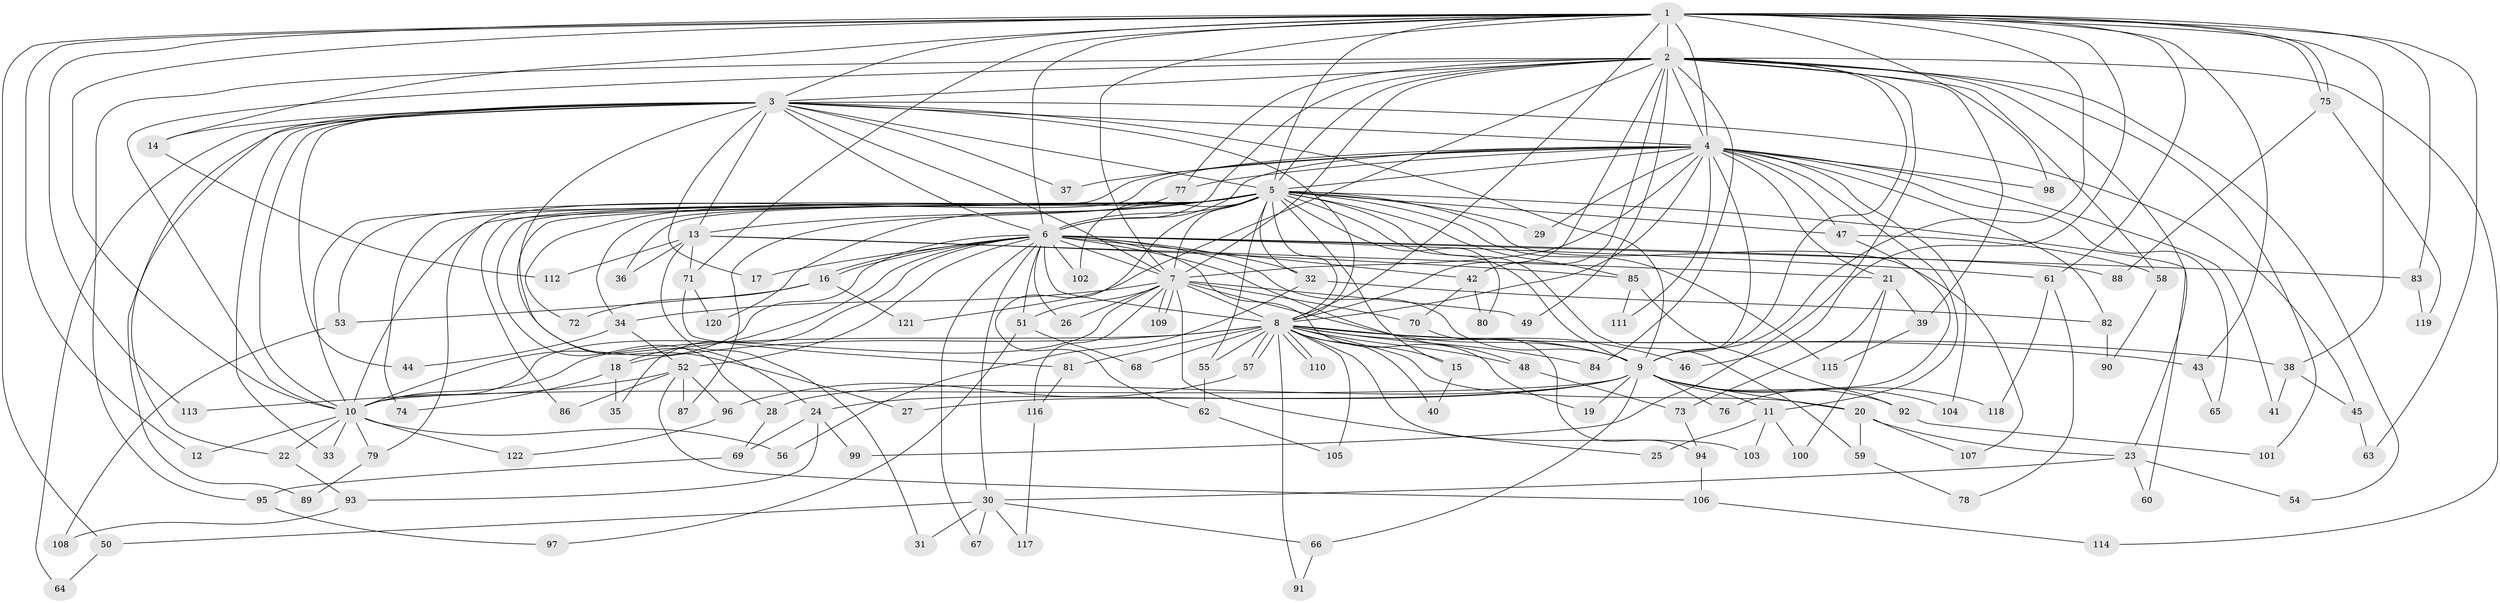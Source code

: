 // Generated by graph-tools (version 1.1) at 2025/49/03/09/25 03:49:35]
// undirected, 122 vertices, 269 edges
graph export_dot {
graph [start="1"]
  node [color=gray90,style=filled];
  1;
  2;
  3;
  4;
  5;
  6;
  7;
  8;
  9;
  10;
  11;
  12;
  13;
  14;
  15;
  16;
  17;
  18;
  19;
  20;
  21;
  22;
  23;
  24;
  25;
  26;
  27;
  28;
  29;
  30;
  31;
  32;
  33;
  34;
  35;
  36;
  37;
  38;
  39;
  40;
  41;
  42;
  43;
  44;
  45;
  46;
  47;
  48;
  49;
  50;
  51;
  52;
  53;
  54;
  55;
  56;
  57;
  58;
  59;
  60;
  61;
  62;
  63;
  64;
  65;
  66;
  67;
  68;
  69;
  70;
  71;
  72;
  73;
  74;
  75;
  76;
  77;
  78;
  79;
  80;
  81;
  82;
  83;
  84;
  85;
  86;
  87;
  88;
  89;
  90;
  91;
  92;
  93;
  94;
  95;
  96;
  97;
  98;
  99;
  100;
  101;
  102;
  103;
  104;
  105;
  106;
  107;
  108;
  109;
  110;
  111;
  112;
  113;
  114;
  115;
  116;
  117;
  118;
  119;
  120;
  121;
  122;
  1 -- 2;
  1 -- 3;
  1 -- 4;
  1 -- 5;
  1 -- 6;
  1 -- 7;
  1 -- 8;
  1 -- 9;
  1 -- 10;
  1 -- 12;
  1 -- 14;
  1 -- 38;
  1 -- 43;
  1 -- 46;
  1 -- 50;
  1 -- 61;
  1 -- 63;
  1 -- 71;
  1 -- 75;
  1 -- 75;
  1 -- 83;
  1 -- 98;
  1 -- 113;
  2 -- 3;
  2 -- 4;
  2 -- 5;
  2 -- 6;
  2 -- 7;
  2 -- 8;
  2 -- 9;
  2 -- 10;
  2 -- 23;
  2 -- 39;
  2 -- 42;
  2 -- 49;
  2 -- 54;
  2 -- 58;
  2 -- 77;
  2 -- 84;
  2 -- 95;
  2 -- 99;
  2 -- 101;
  2 -- 114;
  2 -- 121;
  3 -- 4;
  3 -- 5;
  3 -- 6;
  3 -- 7;
  3 -- 8;
  3 -- 9;
  3 -- 10;
  3 -- 13;
  3 -- 14;
  3 -- 17;
  3 -- 22;
  3 -- 27;
  3 -- 33;
  3 -- 37;
  3 -- 44;
  3 -- 45;
  3 -- 64;
  3 -- 89;
  4 -- 5;
  4 -- 6;
  4 -- 7;
  4 -- 8;
  4 -- 9;
  4 -- 10;
  4 -- 11;
  4 -- 21;
  4 -- 29;
  4 -- 37;
  4 -- 41;
  4 -- 47;
  4 -- 65;
  4 -- 77;
  4 -- 79;
  4 -- 82;
  4 -- 98;
  4 -- 104;
  4 -- 111;
  5 -- 6;
  5 -- 7;
  5 -- 8;
  5 -- 9;
  5 -- 10;
  5 -- 13;
  5 -- 15;
  5 -- 24;
  5 -- 28;
  5 -- 29;
  5 -- 32;
  5 -- 34;
  5 -- 36;
  5 -- 47;
  5 -- 53;
  5 -- 55;
  5 -- 59;
  5 -- 60;
  5 -- 62;
  5 -- 72;
  5 -- 74;
  5 -- 80;
  5 -- 85;
  5 -- 86;
  5 -- 102;
  5 -- 107;
  5 -- 115;
  5 -- 120;
  6 -- 7;
  6 -- 8;
  6 -- 9;
  6 -- 10;
  6 -- 16;
  6 -- 16;
  6 -- 17;
  6 -- 18;
  6 -- 19;
  6 -- 26;
  6 -- 30;
  6 -- 32;
  6 -- 35;
  6 -- 42;
  6 -- 48;
  6 -- 51;
  6 -- 52;
  6 -- 61;
  6 -- 67;
  6 -- 83;
  6 -- 88;
  6 -- 102;
  7 -- 8;
  7 -- 9;
  7 -- 10;
  7 -- 25;
  7 -- 26;
  7 -- 34;
  7 -- 49;
  7 -- 51;
  7 -- 70;
  7 -- 109;
  7 -- 109;
  7 -- 116;
  8 -- 9;
  8 -- 10;
  8 -- 15;
  8 -- 18;
  8 -- 20;
  8 -- 38;
  8 -- 40;
  8 -- 43;
  8 -- 46;
  8 -- 48;
  8 -- 55;
  8 -- 57;
  8 -- 57;
  8 -- 68;
  8 -- 81;
  8 -- 84;
  8 -- 91;
  8 -- 103;
  8 -- 105;
  8 -- 110;
  8 -- 110;
  9 -- 10;
  9 -- 11;
  9 -- 19;
  9 -- 20;
  9 -- 24;
  9 -- 27;
  9 -- 28;
  9 -- 66;
  9 -- 76;
  9 -- 92;
  9 -- 104;
  9 -- 118;
  10 -- 12;
  10 -- 22;
  10 -- 33;
  10 -- 56;
  10 -- 79;
  10 -- 122;
  11 -- 25;
  11 -- 100;
  11 -- 103;
  13 -- 21;
  13 -- 31;
  13 -- 36;
  13 -- 71;
  13 -- 85;
  13 -- 112;
  14 -- 112;
  15 -- 40;
  16 -- 53;
  16 -- 72;
  16 -- 121;
  18 -- 35;
  18 -- 74;
  20 -- 23;
  20 -- 59;
  20 -- 107;
  21 -- 39;
  21 -- 73;
  21 -- 100;
  22 -- 93;
  23 -- 30;
  23 -- 54;
  23 -- 60;
  24 -- 69;
  24 -- 93;
  24 -- 99;
  28 -- 69;
  30 -- 31;
  30 -- 50;
  30 -- 66;
  30 -- 67;
  30 -- 117;
  32 -- 56;
  32 -- 82;
  34 -- 44;
  34 -- 52;
  38 -- 41;
  38 -- 45;
  39 -- 115;
  42 -- 70;
  42 -- 80;
  43 -- 65;
  45 -- 63;
  47 -- 58;
  47 -- 76;
  48 -- 73;
  50 -- 64;
  51 -- 68;
  51 -- 97;
  52 -- 86;
  52 -- 87;
  52 -- 96;
  52 -- 106;
  52 -- 113;
  53 -- 108;
  55 -- 62;
  57 -- 96;
  58 -- 90;
  59 -- 78;
  61 -- 78;
  61 -- 118;
  62 -- 105;
  66 -- 91;
  69 -- 95;
  70 -- 94;
  71 -- 81;
  71 -- 120;
  73 -- 94;
  75 -- 88;
  75 -- 119;
  77 -- 87;
  79 -- 89;
  81 -- 116;
  82 -- 90;
  83 -- 119;
  85 -- 92;
  85 -- 111;
  92 -- 101;
  93 -- 108;
  94 -- 106;
  95 -- 97;
  96 -- 122;
  106 -- 114;
  116 -- 117;
}
